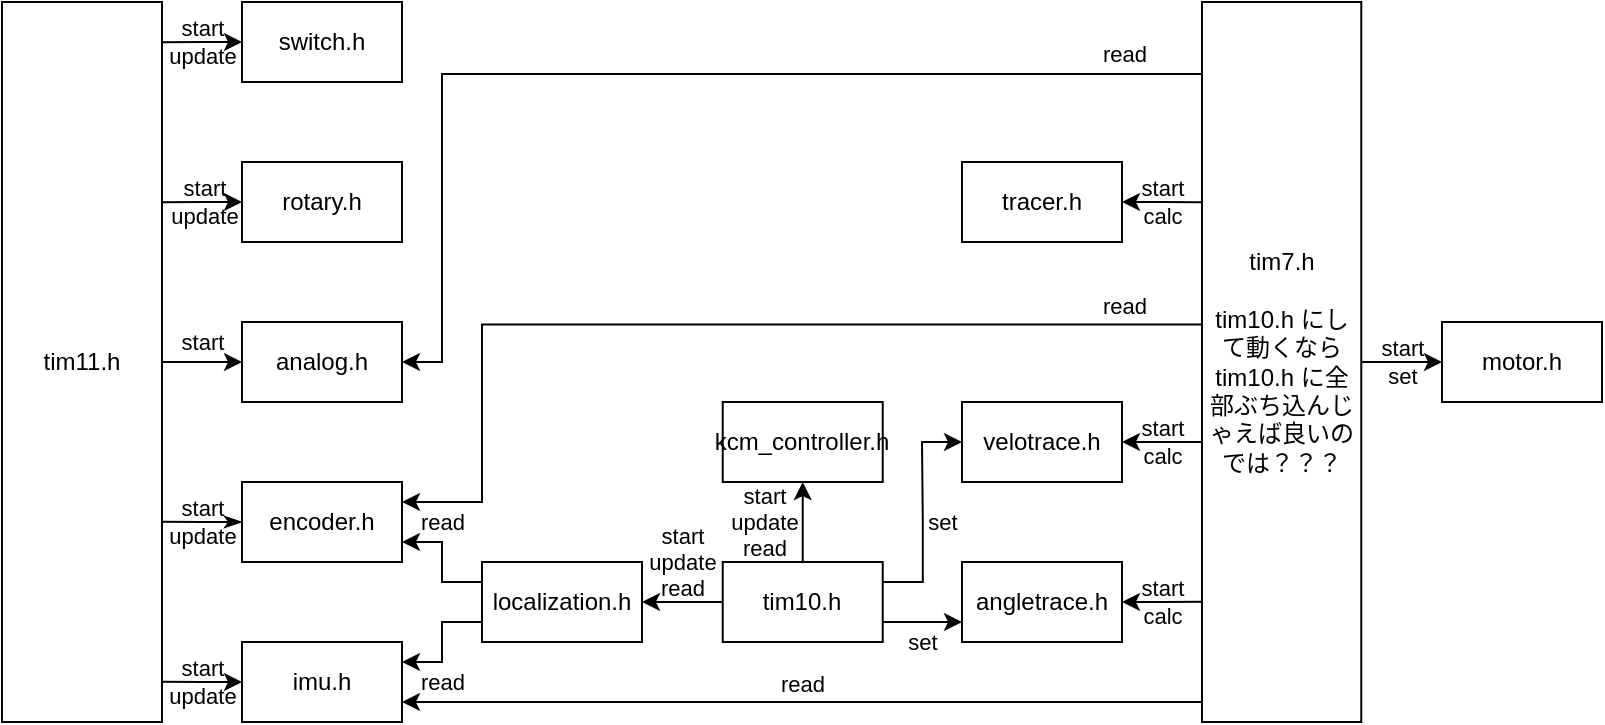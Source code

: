 <mxfile version="21.5.2" type="github">
  <diagram name="ページ1" id="69yrutNI1DchNY0zG6HJ">
    <mxGraphModel dx="761" dy="359" grid="1" gridSize="10" guides="1" tooltips="1" connect="1" arrows="1" fold="1" page="1" pageScale="1" pageWidth="827" pageHeight="1169" math="0" shadow="0">
      <root>
        <mxCell id="0" />
        <mxCell id="1" parent="0" />
        <mxCell id="sd9Mr9qe2DerhLDMQlIi-46" style="edgeStyle=orthogonalEdgeStyle;rounded=0;orthogonalLoop=1;jettySize=auto;html=1;entryX=1;entryY=0.056;entryDx=0;entryDy=0;entryPerimeter=0;startArrow=classic;startFill=1;endArrow=none;endFill=0;" parent="1" source="sd9Mr9qe2DerhLDMQlIi-1" target="sd9Mr9qe2DerhLDMQlIi-13" edge="1">
          <mxGeometry relative="1" as="geometry" />
        </mxCell>
        <mxCell id="sd9Mr9qe2DerhLDMQlIi-51" value="start&lt;br&gt;update" style="edgeLabel;html=1;align=center;verticalAlign=middle;resizable=0;points=[];labelBackgroundColor=none;" parent="sd9Mr9qe2DerhLDMQlIi-46" vertex="1" connectable="0">
          <mxGeometry x="-0.09" relative="1" as="geometry">
            <mxPoint x="-2" as="offset" />
          </mxGeometry>
        </mxCell>
        <mxCell id="sd9Mr9qe2DerhLDMQlIi-1" value="switch.h" style="rounded=0;whiteSpace=wrap;html=1;" parent="1" vertex="1">
          <mxGeometry x="120" width="80" height="40" as="geometry" />
        </mxCell>
        <mxCell id="sd9Mr9qe2DerhLDMQlIi-47" style="edgeStyle=orthogonalEdgeStyle;rounded=0;orthogonalLoop=1;jettySize=auto;html=1;entryX=1;entryY=0.278;entryDx=0;entryDy=0;entryPerimeter=0;endArrow=none;endFill=0;startArrow=classic;startFill=1;" parent="1" source="sd9Mr9qe2DerhLDMQlIi-2" target="sd9Mr9qe2DerhLDMQlIi-13" edge="1">
          <mxGeometry relative="1" as="geometry" />
        </mxCell>
        <mxCell id="sd9Mr9qe2DerhLDMQlIi-52" value="start&lt;br&gt;update" style="edgeLabel;html=1;align=center;verticalAlign=middle;resizable=0;points=[];labelBackgroundColor=none;" parent="sd9Mr9qe2DerhLDMQlIi-47" vertex="1" connectable="0">
          <mxGeometry x="-0.23" y="-2" relative="1" as="geometry">
            <mxPoint x="-4" y="2" as="offset" />
          </mxGeometry>
        </mxCell>
        <mxCell id="sd9Mr9qe2DerhLDMQlIi-2" value="rotary.h" style="rounded=0;whiteSpace=wrap;html=1;" parent="1" vertex="1">
          <mxGeometry x="120" y="80" width="80" height="40" as="geometry" />
        </mxCell>
        <mxCell id="sd9Mr9qe2DerhLDMQlIi-48" style="edgeStyle=orthogonalEdgeStyle;rounded=0;orthogonalLoop=1;jettySize=auto;html=1;entryX=1;entryY=0.5;entryDx=0;entryDy=0;endArrow=none;endFill=0;startArrow=classic;startFill=1;" parent="1" source="sd9Mr9qe2DerhLDMQlIi-3" target="sd9Mr9qe2DerhLDMQlIi-13" edge="1">
          <mxGeometry relative="1" as="geometry" />
        </mxCell>
        <mxCell id="sd9Mr9qe2DerhLDMQlIi-53" value="start" style="edgeLabel;html=1;align=center;verticalAlign=middle;resizable=0;points=[];" parent="sd9Mr9qe2DerhLDMQlIi-48" vertex="1" connectable="0">
          <mxGeometry x="-0.457" y="1" relative="1" as="geometry">
            <mxPoint x="-9" y="-11" as="offset" />
          </mxGeometry>
        </mxCell>
        <mxCell id="sd9Mr9qe2DerhLDMQlIi-97" style="edgeStyle=orthogonalEdgeStyle;rounded=0;orthogonalLoop=1;jettySize=auto;html=1;entryX=0;entryY=0.1;entryDx=0;entryDy=0;entryPerimeter=0;endArrow=none;endFill=0;startArrow=classic;startFill=1;" parent="1" source="sd9Mr9qe2DerhLDMQlIi-3" target="sd9Mr9qe2DerhLDMQlIi-30" edge="1">
          <mxGeometry relative="1" as="geometry">
            <Array as="points">
              <mxPoint x="220" y="180" />
              <mxPoint x="220" y="36" />
            </Array>
          </mxGeometry>
        </mxCell>
        <mxCell id="sd9Mr9qe2DerhLDMQlIi-100" value="read" style="edgeLabel;html=1;align=center;verticalAlign=middle;resizable=0;points=[];" parent="sd9Mr9qe2DerhLDMQlIi-97" vertex="1" connectable="0">
          <mxGeometry x="-0.048" relative="1" as="geometry">
            <mxPoint x="246" y="-10" as="offset" />
          </mxGeometry>
        </mxCell>
        <mxCell id="sd9Mr9qe2DerhLDMQlIi-3" value="analog.h" style="rounded=0;whiteSpace=wrap;html=1;" parent="1" vertex="1">
          <mxGeometry x="120" y="160" width="80" height="40" as="geometry" />
        </mxCell>
        <mxCell id="sd9Mr9qe2DerhLDMQlIi-49" style="edgeStyle=orthogonalEdgeStyle;rounded=0;orthogonalLoop=1;jettySize=auto;html=1;entryX=1;entryY=0.722;entryDx=0;entryDy=0;entryPerimeter=0;endArrow=none;endFill=0;startArrow=classicThin;startFill=1;" parent="1" source="sd9Mr9qe2DerhLDMQlIi-4" target="sd9Mr9qe2DerhLDMQlIi-13" edge="1">
          <mxGeometry relative="1" as="geometry" />
        </mxCell>
        <mxCell id="sd9Mr9qe2DerhLDMQlIi-55" value="start&lt;br&gt;update" style="edgeLabel;html=1;align=center;verticalAlign=middle;resizable=0;points=[];labelBackgroundColor=none;" parent="sd9Mr9qe2DerhLDMQlIi-49" vertex="1" connectable="0">
          <mxGeometry x="0.371" y="1" relative="1" as="geometry">
            <mxPoint x="7" y="-1" as="offset" />
          </mxGeometry>
        </mxCell>
        <mxCell id="sd9Mr9qe2DerhLDMQlIi-60" style="edgeStyle=orthogonalEdgeStyle;rounded=0;orthogonalLoop=1;jettySize=auto;html=1;entryX=0;entryY=0.25;entryDx=0;entryDy=0;endArrow=none;endFill=0;startArrow=classic;startFill=1;exitX=1;exitY=0.75;exitDx=0;exitDy=0;" parent="1" source="sd9Mr9qe2DerhLDMQlIi-4" target="sd9Mr9qe2DerhLDMQlIi-6" edge="1">
          <mxGeometry relative="1" as="geometry" />
        </mxCell>
        <mxCell id="sd9Mr9qe2DerhLDMQlIi-83" value="read" style="edgeLabel;html=1;align=center;verticalAlign=middle;resizable=0;points=[];labelBackgroundColor=none;" parent="sd9Mr9qe2DerhLDMQlIi-60" vertex="1" connectable="0">
          <mxGeometry x="0.002" y="-1" relative="1" as="geometry">
            <mxPoint x="1" y="-20" as="offset" />
          </mxGeometry>
        </mxCell>
        <mxCell id="sd9Mr9qe2DerhLDMQlIi-96" style="edgeStyle=orthogonalEdgeStyle;rounded=0;orthogonalLoop=1;jettySize=auto;html=1;exitX=1;exitY=0.25;exitDx=0;exitDy=0;entryX=0.025;entryY=0.448;entryDx=0;entryDy=0;entryPerimeter=0;endArrow=none;endFill=0;startArrow=classic;startFill=1;" parent="1" source="sd9Mr9qe2DerhLDMQlIi-4" target="sd9Mr9qe2DerhLDMQlIi-30" edge="1">
          <mxGeometry relative="1" as="geometry">
            <Array as="points">
              <mxPoint x="240" y="250" />
              <mxPoint x="240" y="161" />
            </Array>
          </mxGeometry>
        </mxCell>
        <mxCell id="sd9Mr9qe2DerhLDMQlIi-98" value="read" style="edgeLabel;html=1;align=center;verticalAlign=middle;resizable=0;points=[];" parent="sd9Mr9qe2DerhLDMQlIi-96" vertex="1" connectable="0">
          <mxGeometry x="0.096" y="1" relative="1" as="geometry">
            <mxPoint x="180" y="-9" as="offset" />
          </mxGeometry>
        </mxCell>
        <mxCell id="sd9Mr9qe2DerhLDMQlIi-4" value="encoder.h" style="rounded=0;whiteSpace=wrap;html=1;" parent="1" vertex="1">
          <mxGeometry x="120" y="240" width="80" height="40" as="geometry" />
        </mxCell>
        <mxCell id="sd9Mr9qe2DerhLDMQlIi-50" style="edgeStyle=orthogonalEdgeStyle;rounded=0;orthogonalLoop=1;jettySize=auto;html=1;entryX=1;entryY=0.944;entryDx=0;entryDy=0;entryPerimeter=0;endArrow=none;endFill=0;startArrow=classic;startFill=1;" parent="1" source="sd9Mr9qe2DerhLDMQlIi-5" target="sd9Mr9qe2DerhLDMQlIi-13" edge="1">
          <mxGeometry relative="1" as="geometry" />
        </mxCell>
        <mxCell id="sd9Mr9qe2DerhLDMQlIi-56" value="start&lt;br&gt;update" style="edgeLabel;html=1;align=center;verticalAlign=middle;resizable=0;points=[];labelBackgroundColor=none;" parent="sd9Mr9qe2DerhLDMQlIi-50" vertex="1" connectable="0">
          <mxGeometry x="0.234" y="1" relative="1" as="geometry">
            <mxPoint x="5" y="-1" as="offset" />
          </mxGeometry>
        </mxCell>
        <mxCell id="sd9Mr9qe2DerhLDMQlIi-61" style="edgeStyle=orthogonalEdgeStyle;rounded=0;orthogonalLoop=1;jettySize=auto;html=1;entryX=0;entryY=0.75;entryDx=0;entryDy=0;endArrow=none;endFill=0;startArrow=classic;startFill=1;exitX=1;exitY=0.25;exitDx=0;exitDy=0;" parent="1" source="sd9Mr9qe2DerhLDMQlIi-5" target="sd9Mr9qe2DerhLDMQlIi-6" edge="1">
          <mxGeometry relative="1" as="geometry" />
        </mxCell>
        <mxCell id="sd9Mr9qe2DerhLDMQlIi-95" style="edgeStyle=orthogonalEdgeStyle;rounded=0;orthogonalLoop=1;jettySize=auto;html=1;exitX=1;exitY=0.75;exitDx=0;exitDy=0;startArrow=classic;startFill=1;endArrow=none;endFill=0;" parent="1" source="sd9Mr9qe2DerhLDMQlIi-5" edge="1">
          <mxGeometry relative="1" as="geometry">
            <mxPoint x="600" y="350" as="targetPoint" />
          </mxGeometry>
        </mxCell>
        <mxCell id="sd9Mr9qe2DerhLDMQlIi-99" value="read" style="edgeLabel;html=1;align=center;verticalAlign=middle;resizable=0;points=[];" parent="sd9Mr9qe2DerhLDMQlIi-95" vertex="1" connectable="0">
          <mxGeometry x="0.005" y="1" relative="1" as="geometry">
            <mxPoint x="-1" y="-9" as="offset" />
          </mxGeometry>
        </mxCell>
        <mxCell id="sd9Mr9qe2DerhLDMQlIi-5" value="imu.h" style="rounded=0;whiteSpace=wrap;html=1;" parent="1" vertex="1">
          <mxGeometry x="120" y="320" width="80" height="40" as="geometry" />
        </mxCell>
        <mxCell id="sd9Mr9qe2DerhLDMQlIi-12" value="" style="edgeStyle=orthogonalEdgeStyle;rounded=0;orthogonalLoop=1;jettySize=auto;html=1;endArrow=none;endFill=0;startArrow=classic;startFill=1;exitX=1;exitY=0.5;exitDx=0;exitDy=0;entryX=0;entryY=0.5;entryDx=0;entryDy=0;" parent="1" source="sd9Mr9qe2DerhLDMQlIi-6" target="sd9Mr9qe2DerhLDMQlIi-11" edge="1">
          <mxGeometry relative="1" as="geometry" />
        </mxCell>
        <mxCell id="sd9Mr9qe2DerhLDMQlIi-85" value="start&lt;br&gt;update&lt;br&gt;read" style="edgeLabel;html=1;align=center;verticalAlign=middle;resizable=0;points=[];labelBackgroundColor=none;" parent="sd9Mr9qe2DerhLDMQlIi-12" vertex="1" connectable="0">
          <mxGeometry x="0.242" y="-1" relative="1" as="geometry">
            <mxPoint x="-5" y="-21" as="offset" />
          </mxGeometry>
        </mxCell>
        <mxCell id="sd9Mr9qe2DerhLDMQlIi-6" value="localization.h" style="rounded=0;whiteSpace=wrap;html=1;" parent="1" vertex="1">
          <mxGeometry x="240" y="280" width="80" height="40" as="geometry" />
        </mxCell>
        <mxCell id="sd9Mr9qe2DerhLDMQlIi-101" style="edgeStyle=orthogonalEdgeStyle;rounded=0;orthogonalLoop=1;jettySize=auto;html=1;entryX=0.5;entryY=1;entryDx=0;entryDy=0;exitX=0.5;exitY=0;exitDx=0;exitDy=0;" parent="1" source="sd9Mr9qe2DerhLDMQlIi-11" target="sd9Mr9qe2DerhLDMQlIi-40" edge="1">
          <mxGeometry relative="1" as="geometry" />
        </mxCell>
        <mxCell id="sd9Mr9qe2DerhLDMQlIi-103" value="start&lt;br&gt;update&lt;br&gt;read" style="edgeLabel;html=1;align=center;verticalAlign=middle;resizable=0;points=[];labelBackgroundColor=none;" parent="sd9Mr9qe2DerhLDMQlIi-101" vertex="1" connectable="0">
          <mxGeometry x="0.362" relative="1" as="geometry">
            <mxPoint x="-20" y="7" as="offset" />
          </mxGeometry>
        </mxCell>
        <mxCell id="sd9Mr9qe2DerhLDMQlIi-104" style="edgeStyle=orthogonalEdgeStyle;rounded=0;orthogonalLoop=1;jettySize=auto;html=1;exitX=1;exitY=0.25;exitDx=0;exitDy=0;entryX=0;entryY=0.5;entryDx=0;entryDy=0;" parent="1" source="sd9Mr9qe2DerhLDMQlIi-11" target="sd9Mr9qe2DerhLDMQlIi-25" edge="1">
          <mxGeometry relative="1" as="geometry" />
        </mxCell>
        <mxCell id="sd9Mr9qe2DerhLDMQlIi-109" value="set" style="edgeLabel;html=1;align=center;verticalAlign=middle;resizable=0;points=[];" parent="sd9Mr9qe2DerhLDMQlIi-104" vertex="1" connectable="0">
          <mxGeometry x="0.119" y="-1" relative="1" as="geometry">
            <mxPoint x="9" y="11" as="offset" />
          </mxGeometry>
        </mxCell>
        <mxCell id="sd9Mr9qe2DerhLDMQlIi-105" style="edgeStyle=orthogonalEdgeStyle;rounded=0;orthogonalLoop=1;jettySize=auto;html=1;exitX=1;exitY=0.75;exitDx=0;exitDy=0;entryX=0;entryY=0.75;entryDx=0;entryDy=0;" parent="1" source="sd9Mr9qe2DerhLDMQlIi-11" target="sd9Mr9qe2DerhLDMQlIi-78" edge="1">
          <mxGeometry relative="1" as="geometry" />
        </mxCell>
        <mxCell id="sd9Mr9qe2DerhLDMQlIi-110" value="set" style="edgeLabel;html=1;align=center;verticalAlign=middle;resizable=0;points=[];" parent="sd9Mr9qe2DerhLDMQlIi-105" vertex="1" connectable="0">
          <mxGeometry x="-0.026" y="-1" relative="1" as="geometry">
            <mxPoint y="9" as="offset" />
          </mxGeometry>
        </mxCell>
        <mxCell id="sd9Mr9qe2DerhLDMQlIi-11" value="tim10.h" style="whiteSpace=wrap;html=1;rounded=0;" parent="1" vertex="1">
          <mxGeometry x="360.36" y="280" width="80" height="40" as="geometry" />
        </mxCell>
        <mxCell id="sd9Mr9qe2DerhLDMQlIi-13" value="tim11.h" style="rounded=0;whiteSpace=wrap;html=1;" parent="1" vertex="1">
          <mxGeometry width="80" height="360" as="geometry" />
        </mxCell>
        <mxCell id="sd9Mr9qe2DerhLDMQlIi-106" value="" style="edgeStyle=orthogonalEdgeStyle;rounded=0;orthogonalLoop=1;jettySize=auto;html=1;entryX=0;entryY=0.278;entryDx=0;entryDy=0;entryPerimeter=0;endArrow=none;endFill=0;startArrow=classic;startFill=1;" parent="1" source="sd9Mr9qe2DerhLDMQlIi-21" target="sd9Mr9qe2DerhLDMQlIi-30" edge="1">
          <mxGeometry relative="1" as="geometry" />
        </mxCell>
        <mxCell id="sd9Mr9qe2DerhLDMQlIi-111" value="start&lt;br&gt;calc" style="edgeLabel;html=1;align=center;verticalAlign=middle;resizable=0;points=[];labelBackgroundColor=none;" parent="sd9Mr9qe2DerhLDMQlIi-106" vertex="1" connectable="0">
          <mxGeometry x="0.152" y="1" relative="1" as="geometry">
            <mxPoint x="-3" y="1" as="offset" />
          </mxGeometry>
        </mxCell>
        <mxCell id="sd9Mr9qe2DerhLDMQlIi-21" value="tracer.h" style="whiteSpace=wrap;html=1;rounded=0;" parent="1" vertex="1">
          <mxGeometry x="480" y="80" width="80" height="40" as="geometry" />
        </mxCell>
        <mxCell id="sd9Mr9qe2DerhLDMQlIi-107" style="edgeStyle=orthogonalEdgeStyle;rounded=0;orthogonalLoop=1;jettySize=auto;html=1;entryX=0.025;entryY=0.611;entryDx=0;entryDy=0;entryPerimeter=0;endArrow=none;endFill=0;startArrow=classic;startFill=1;" parent="1" source="sd9Mr9qe2DerhLDMQlIi-25" target="sd9Mr9qe2DerhLDMQlIi-30" edge="1">
          <mxGeometry relative="1" as="geometry" />
        </mxCell>
        <mxCell id="sd9Mr9qe2DerhLDMQlIi-112" value="start&lt;br&gt;calc" style="edgeLabel;html=1;align=center;verticalAlign=middle;resizable=0;points=[];labelBackgroundColor=none;" parent="sd9Mr9qe2DerhLDMQlIi-107" vertex="1" connectable="0">
          <mxGeometry x="0.08" relative="1" as="geometry">
            <mxPoint x="-3" as="offset" />
          </mxGeometry>
        </mxCell>
        <mxCell id="sd9Mr9qe2DerhLDMQlIi-25" value="velotrace.h" style="rounded=0;whiteSpace=wrap;html=1;" parent="1" vertex="1">
          <mxGeometry x="480" y="200" width="80" height="40" as="geometry" />
        </mxCell>
        <mxCell id="sd9Mr9qe2DerhLDMQlIi-118" value="" style="edgeStyle=orthogonalEdgeStyle;rounded=0;orthogonalLoop=1;jettySize=auto;html=1;" parent="1" source="sd9Mr9qe2DerhLDMQlIi-30" target="sd9Mr9qe2DerhLDMQlIi-117" edge="1">
          <mxGeometry relative="1" as="geometry" />
        </mxCell>
        <mxCell id="sd9Mr9qe2DerhLDMQlIi-119" value="start&lt;br&gt;set" style="edgeLabel;html=1;align=center;verticalAlign=middle;resizable=0;points=[];labelBackgroundColor=none;" parent="sd9Mr9qe2DerhLDMQlIi-118" vertex="1" connectable="0">
          <mxGeometry x="0.207" y="-2" relative="1" as="geometry">
            <mxPoint x="-4" y="-2" as="offset" />
          </mxGeometry>
        </mxCell>
        <mxCell id="sd9Mr9qe2DerhLDMQlIi-30" value="tim7.h&lt;br&gt;&lt;br&gt;tim10.h にして動くなら tim10.h に全部ぶち込んじゃえば良いのでは？？？" style="rounded=0;whiteSpace=wrap;html=1;" parent="1" vertex="1">
          <mxGeometry x="600" width="79.64" height="360" as="geometry" />
        </mxCell>
        <mxCell id="sd9Mr9qe2DerhLDMQlIi-40" value="kcm_controller.h" style="rounded=0;whiteSpace=wrap;html=1;" parent="1" vertex="1">
          <mxGeometry x="360.36" y="200" width="80" height="40" as="geometry" />
        </mxCell>
        <mxCell id="sd9Mr9qe2DerhLDMQlIi-108" style="edgeStyle=orthogonalEdgeStyle;rounded=0;orthogonalLoop=1;jettySize=auto;html=1;entryX=0;entryY=0.833;entryDx=0;entryDy=0;entryPerimeter=0;endArrow=none;endFill=0;startArrow=classic;startFill=1;" parent="1" source="sd9Mr9qe2DerhLDMQlIi-78" target="sd9Mr9qe2DerhLDMQlIi-30" edge="1">
          <mxGeometry relative="1" as="geometry" />
        </mxCell>
        <mxCell id="sd9Mr9qe2DerhLDMQlIi-113" value="start&lt;br&gt;calc" style="edgeLabel;html=1;align=center;verticalAlign=middle;resizable=0;points=[];labelBackgroundColor=none;" parent="sd9Mr9qe2DerhLDMQlIi-108" vertex="1" connectable="0">
          <mxGeometry x="-0.269" y="-1" relative="1" as="geometry">
            <mxPoint x="5" y="-1" as="offset" />
          </mxGeometry>
        </mxCell>
        <mxCell id="sd9Mr9qe2DerhLDMQlIi-78" value="angletrace.h" style="whiteSpace=wrap;html=1;rounded=0;" parent="1" vertex="1">
          <mxGeometry x="480" y="280" width="80" height="40" as="geometry" />
        </mxCell>
        <mxCell id="sd9Mr9qe2DerhLDMQlIi-84" value="read" style="edgeLabel;html=1;align=center;verticalAlign=middle;resizable=0;points=[];labelBackgroundColor=none;" parent="1" vertex="1" connectable="0">
          <mxGeometry x="220.005" y="339.999" as="geometry" />
        </mxCell>
        <mxCell id="sd9Mr9qe2DerhLDMQlIi-117" value="motor.h" style="rounded=0;whiteSpace=wrap;html=1;" parent="1" vertex="1">
          <mxGeometry x="720" y="160" width="80" height="40" as="geometry" />
        </mxCell>
      </root>
    </mxGraphModel>
  </diagram>
</mxfile>
